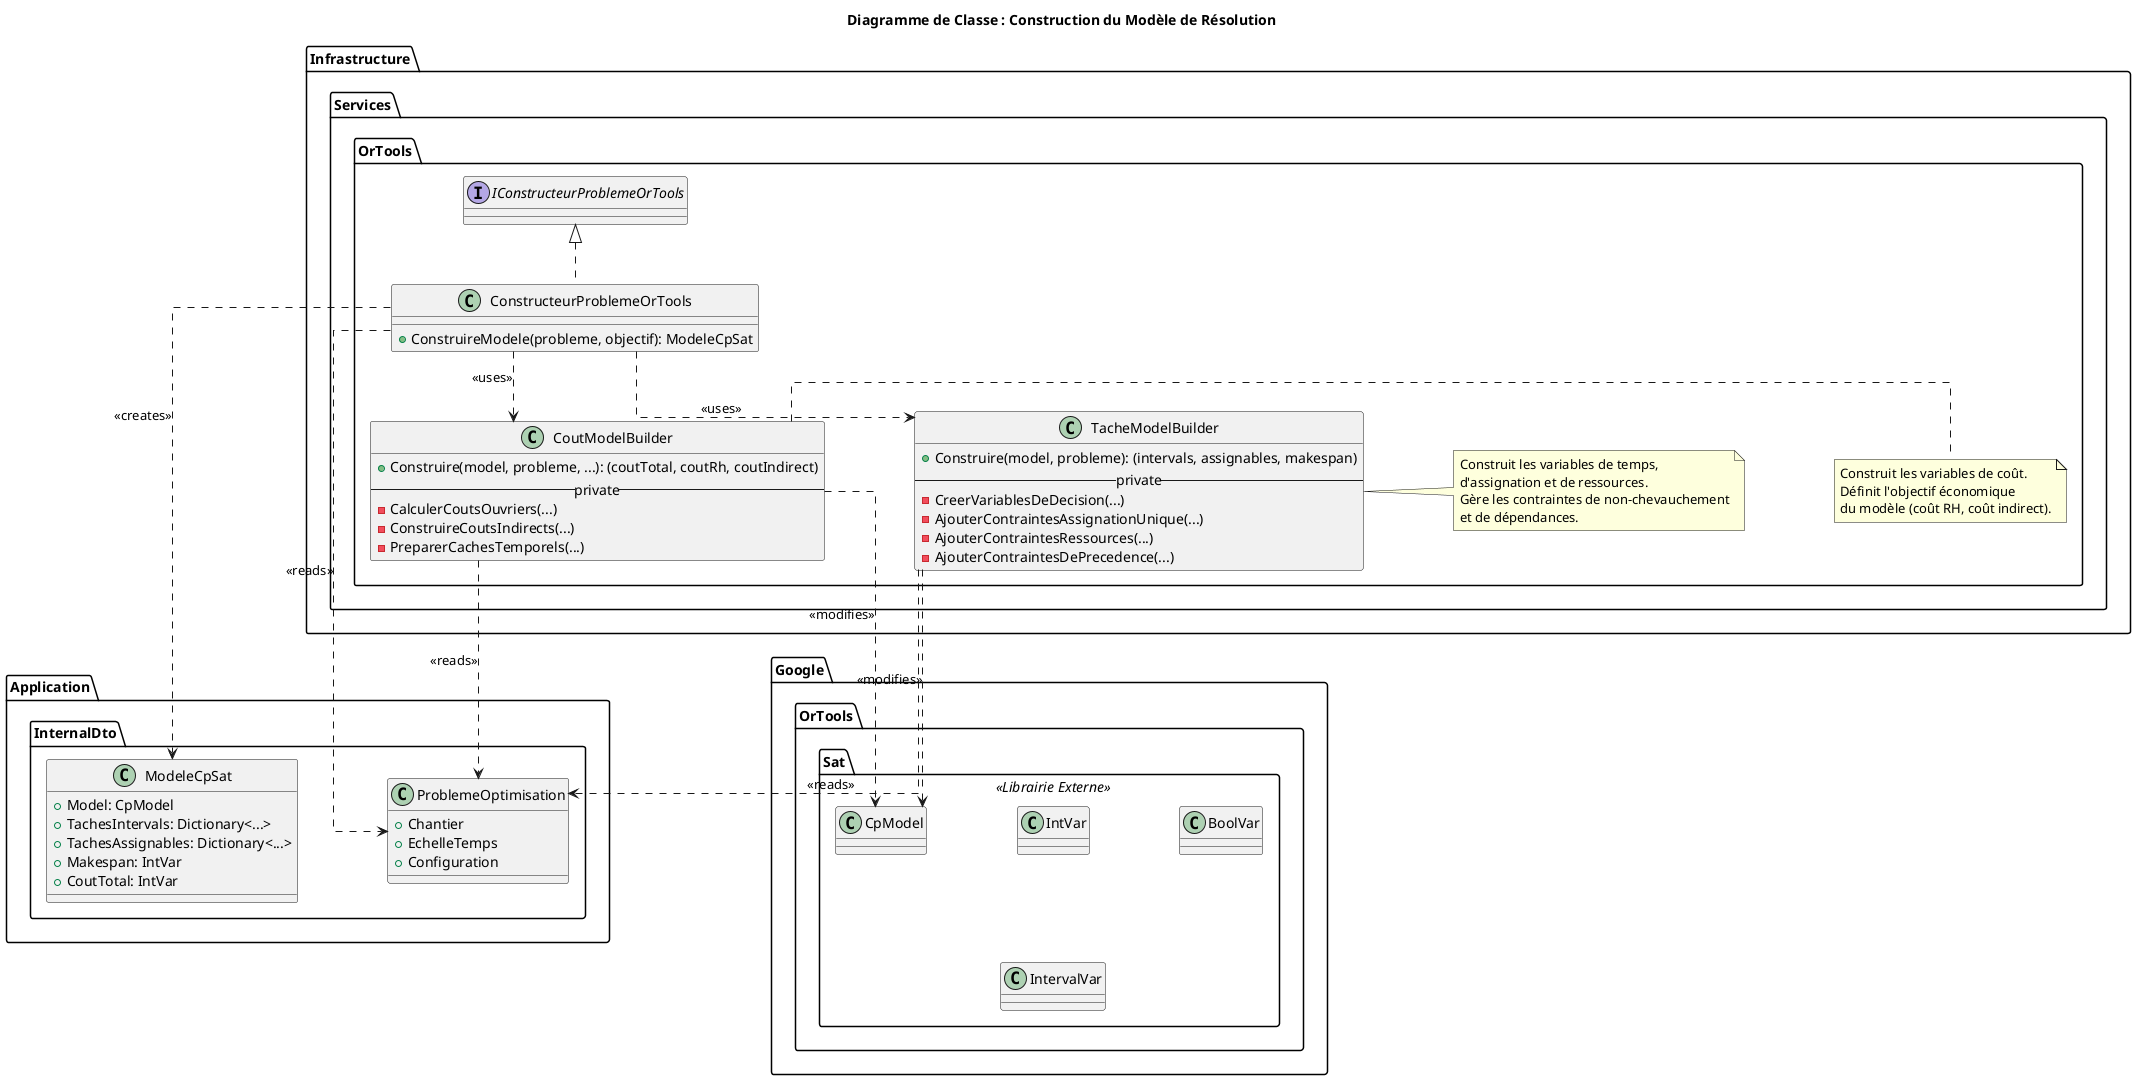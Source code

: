 @startuml
' --- Configuration ---
skinparam componentStyle uml2
skinparam linetype ortho
skinparam ranksep 60
skinparam nodesep 90

title Diagramme de Classe : Construction du Modèle de Résolution

package "Infrastructure.Services.OrTools" {
    class ConstructeurProblemeOrTools implements IConstructeurProblemeOrTools {
        + ConstruireModele(probleme, objectif): ModeleCpSat
    }

    class TacheModelBuilder {
        + Construire(model, probleme): (intervals, assignables, makespan)
        -- private --
        - CreerVariablesDeDecision(...)
        - AjouterContraintesAssignationUnique(...)
        - AjouterContraintesRessources(...)
        - AjouterContraintesDePrecedence(...)
    }
    note right of TacheModelBuilder
      Construit les variables de temps,
      d'assignation et de ressources.
      Gère les contraintes de non-chevauchement
      et de dépendances.
    end note

    class CoutModelBuilder {
        + Construire(model, probleme, ...): (coutTotal, coutRh, coutIndirect)
        -- private --
        - CalculerCoutsOuvriers(...)
        - ConstruireCoutsIndirects(...)
        - PreparerCachesTemporels(...)
    }
    note right of CoutModelBuilder
      Construit les variables de coût.
      Définit l'objectif économique
      du modèle (coût RH, coût indirect).
    end note
}

package "Application.InternalDto" {
    class ProblemeOptimisation {
      + Chantier
      + EchelleTemps
      + Configuration
    }
    class ModeleCpSat {
      + Model: CpModel
      + TachesIntervals: Dictionary<...>
      + TachesAssignables: Dictionary<...>
      + Makespan: IntVar
      + CoutTotal: IntVar
      ' ...
    }
}

package "Google.OrTools.Sat" <<Librairie Externe>> {
    class CpModel
    class IntVar
    class BoolVar
    class IntervalVar
}

' --- Relations ---
ConstructeurProblemeOrTools ..> TacheModelBuilder : "<<uses>>"
ConstructeurProblemeOrTools ..> CoutModelBuilder : "<<uses>>"

ConstructeurProblemeOrTools ..> ProblemeOptimisation : "<<reads>>"
ConstructeurProblemeOrTools ..> ModeleCpSat : "<<creates>>"

TacheModelBuilder ..> ProblemeOptimisation : "<<reads>>"
TacheModelBuilder ..> CpModel : "<<modifies>>"
CoutModelBuilder ..> ProblemeOptimisation : "<<reads>>"
CoutModelBuilder ..> CpModel : "<<modifies>>"

@enduml